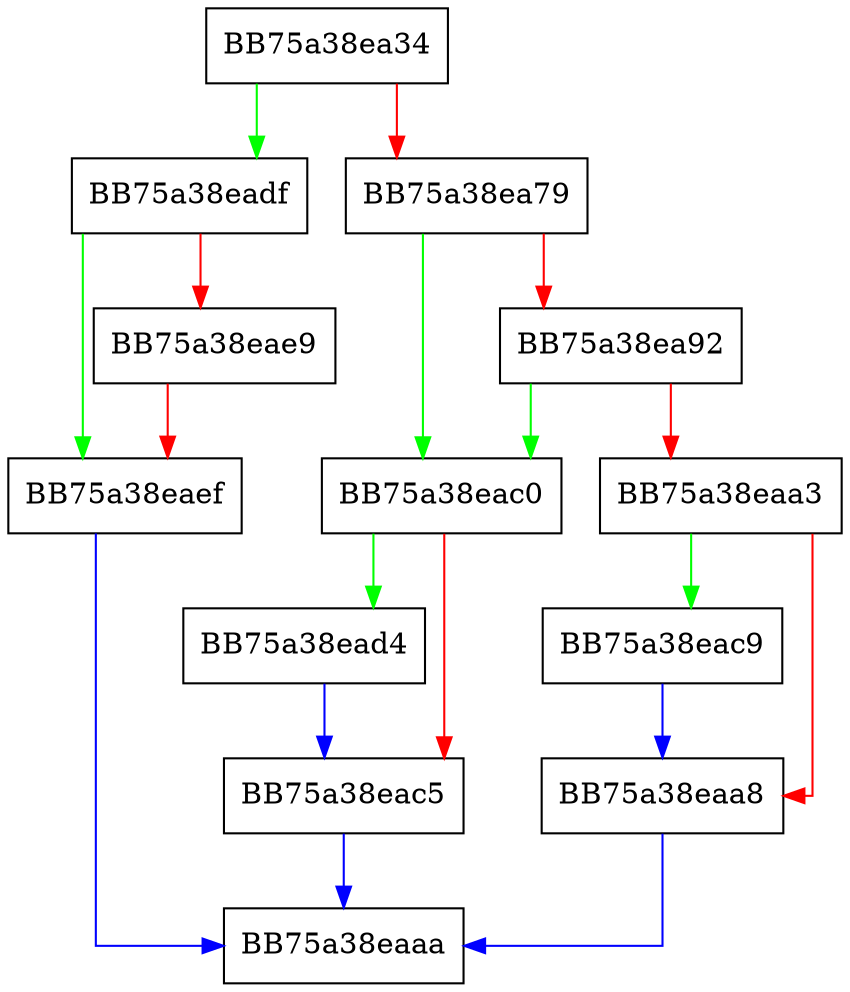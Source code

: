 digraph MemScanQueryProcessElevation {
  node [shape="box"];
  graph [splines=ortho];
  BB75a38ea34 -> BB75a38eadf [color="green"];
  BB75a38ea34 -> BB75a38ea79 [color="red"];
  BB75a38ea79 -> BB75a38eac0 [color="green"];
  BB75a38ea79 -> BB75a38ea92 [color="red"];
  BB75a38ea92 -> BB75a38eac0 [color="green"];
  BB75a38ea92 -> BB75a38eaa3 [color="red"];
  BB75a38eaa3 -> BB75a38eac9 [color="green"];
  BB75a38eaa3 -> BB75a38eaa8 [color="red"];
  BB75a38eaa8 -> BB75a38eaaa [color="blue"];
  BB75a38eac0 -> BB75a38ead4 [color="green"];
  BB75a38eac0 -> BB75a38eac5 [color="red"];
  BB75a38eac5 -> BB75a38eaaa [color="blue"];
  BB75a38eac9 -> BB75a38eaa8 [color="blue"];
  BB75a38ead4 -> BB75a38eac5 [color="blue"];
  BB75a38eadf -> BB75a38eaef [color="green"];
  BB75a38eadf -> BB75a38eae9 [color="red"];
  BB75a38eae9 -> BB75a38eaef [color="red"];
  BB75a38eaef -> BB75a38eaaa [color="blue"];
}